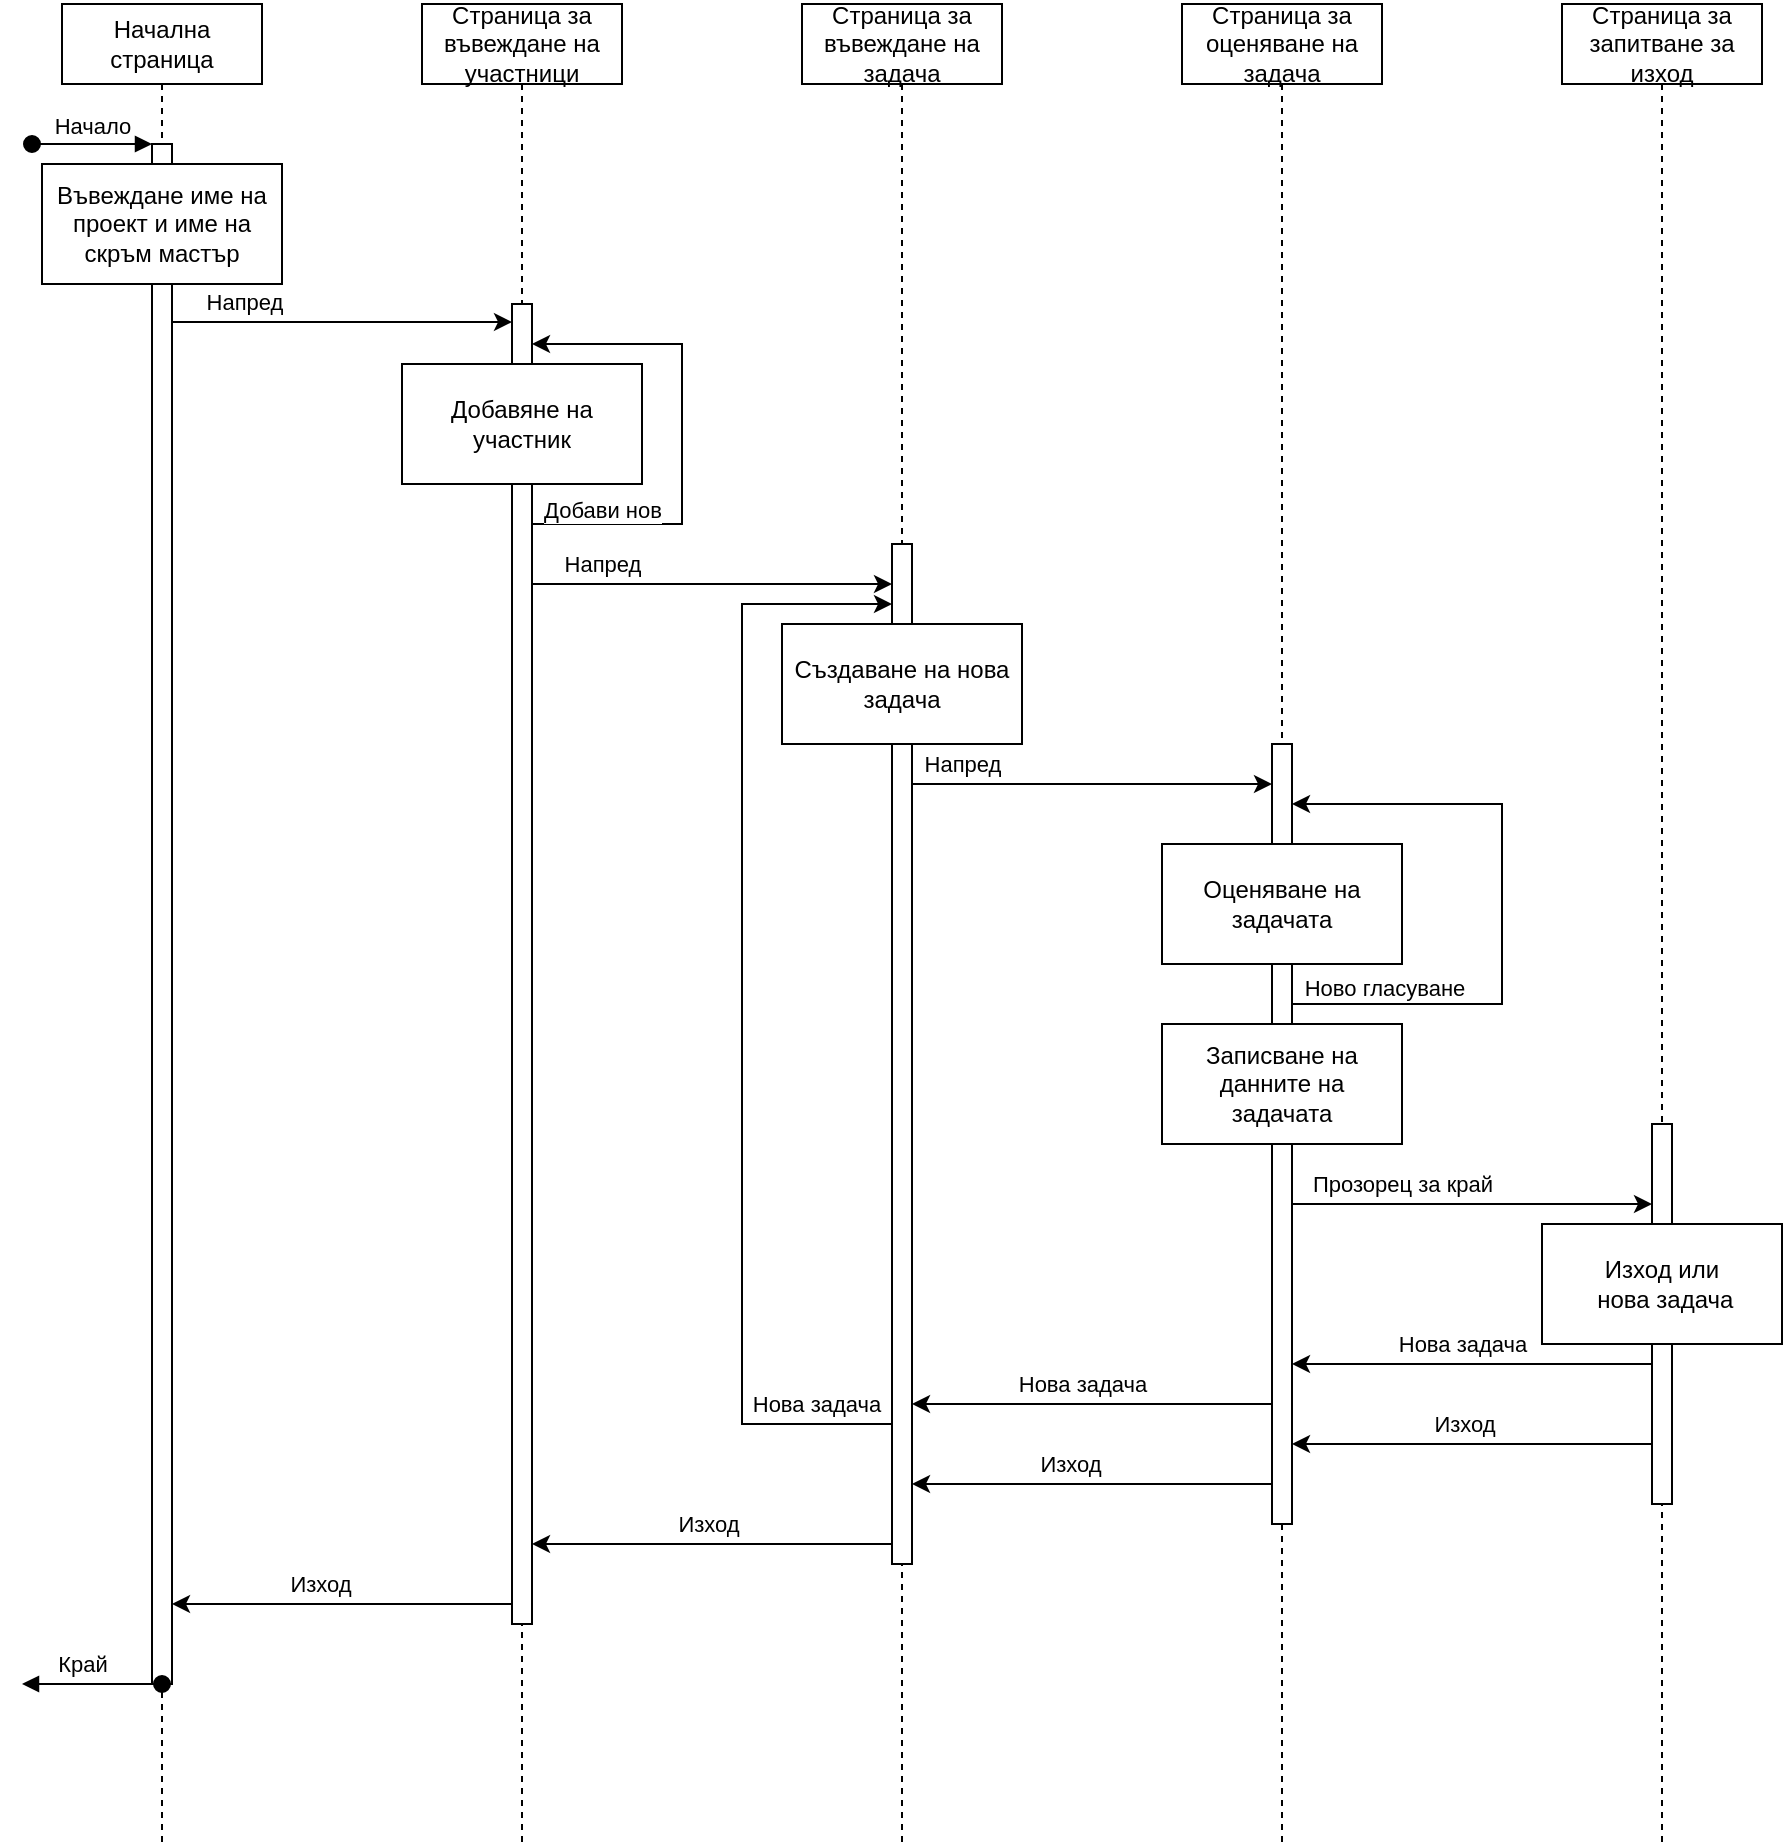 <mxfile version="21.1.4" type="device">
  <diagram name="Page-1" id="2YBvvXClWsGukQMizWep">
    <mxGraphModel dx="1235" dy="618" grid="1" gridSize="10" guides="1" tooltips="1" connect="1" arrows="1" fold="1" page="1" pageScale="1" pageWidth="850" pageHeight="1100" math="0" shadow="0">
      <root>
        <mxCell id="0" />
        <mxCell id="1" parent="0" />
        <mxCell id="aM9ryv3xv72pqoxQDRHE-1" value="Начална страница" style="shape=umlLifeline;perimeter=lifelinePerimeter;whiteSpace=wrap;html=1;container=0;dropTarget=0;collapsible=0;recursiveResize=0;outlineConnect=0;portConstraint=eastwest;newEdgeStyle={&quot;edgeStyle&quot;:&quot;elbowEdgeStyle&quot;,&quot;elbow&quot;:&quot;vertical&quot;,&quot;curved&quot;:0,&quot;rounded&quot;:0};" parent="1" vertex="1">
          <mxGeometry x="40" y="40" width="100" height="920" as="geometry" />
        </mxCell>
        <mxCell id="aM9ryv3xv72pqoxQDRHE-2" value="" style="html=1;points=[];perimeter=orthogonalPerimeter;outlineConnect=0;targetShapes=umlLifeline;portConstraint=eastwest;newEdgeStyle={&quot;edgeStyle&quot;:&quot;elbowEdgeStyle&quot;,&quot;elbow&quot;:&quot;vertical&quot;,&quot;curved&quot;:0,&quot;rounded&quot;:0};" parent="aM9ryv3xv72pqoxQDRHE-1" vertex="1">
          <mxGeometry x="45" y="70" width="10" height="770" as="geometry" />
        </mxCell>
        <mxCell id="aM9ryv3xv72pqoxQDRHE-3" value="Начало" style="html=1;verticalAlign=bottom;startArrow=oval;endArrow=block;startSize=8;edgeStyle=elbowEdgeStyle;elbow=vertical;curved=0;rounded=0;" parent="aM9ryv3xv72pqoxQDRHE-1" target="aM9ryv3xv72pqoxQDRHE-2" edge="1">
          <mxGeometry relative="1" as="geometry">
            <mxPoint x="-15" y="70" as="sourcePoint" />
          </mxGeometry>
        </mxCell>
        <mxCell id="aM9ryv3xv72pqoxQDRHE-5" value="Страница за въвеждане на участници" style="shape=umlLifeline;perimeter=lifelinePerimeter;whiteSpace=wrap;html=1;container=0;dropTarget=0;collapsible=0;recursiveResize=0;outlineConnect=0;portConstraint=eastwest;newEdgeStyle={&quot;edgeStyle&quot;:&quot;elbowEdgeStyle&quot;,&quot;elbow&quot;:&quot;vertical&quot;,&quot;curved&quot;:0,&quot;rounded&quot;:0};" parent="1" vertex="1">
          <mxGeometry x="220" y="40" width="100" height="920" as="geometry" />
        </mxCell>
        <mxCell id="O8Y2yQ0MNWPU1Q-F4xDI-9" value="" style="html=1;points=[];perimeter=orthogonalPerimeter;outlineConnect=0;targetShapes=umlLifeline;portConstraint=eastwest;newEdgeStyle={&quot;edgeStyle&quot;:&quot;elbowEdgeStyle&quot;,&quot;elbow&quot;:&quot;vertical&quot;,&quot;curved&quot;:0,&quot;rounded&quot;:0};" parent="aM9ryv3xv72pqoxQDRHE-5" vertex="1">
          <mxGeometry x="45" y="150" width="10" height="660" as="geometry" />
        </mxCell>
        <mxCell id="O8Y2yQ0MNWPU1Q-F4xDI-17" value="" style="endArrow=classic;html=1;rounded=0;" parent="aM9ryv3xv72pqoxQDRHE-5" target="O8Y2yQ0MNWPU1Q-F4xDI-9" edge="1" source="O8Y2yQ0MNWPU1Q-F4xDI-9">
          <mxGeometry width="50" height="50" relative="1" as="geometry">
            <mxPoint x="60" y="260" as="sourcePoint" />
            <mxPoint x="170" y="110" as="targetPoint" />
            <Array as="points">
              <mxPoint x="70" y="260" />
              <mxPoint x="130" y="260" />
              <mxPoint x="130" y="230" />
              <mxPoint x="130" y="170" />
            </Array>
          </mxGeometry>
        </mxCell>
        <mxCell id="O8Y2yQ0MNWPU1Q-F4xDI-19" value="&lt;div&gt;Добави нов&lt;/div&gt;" style="edgeLabel;html=1;align=center;verticalAlign=middle;resizable=0;points=[];" parent="O8Y2yQ0MNWPU1Q-F4xDI-17" vertex="1" connectable="0">
          <mxGeometry x="-0.022" relative="1" as="geometry">
            <mxPoint x="-40" y="35" as="offset" />
          </mxGeometry>
        </mxCell>
        <mxCell id="O8Y2yQ0MNWPU1Q-F4xDI-1" value="Страница за въвеждане на задача" style="shape=umlLifeline;perimeter=lifelinePerimeter;whiteSpace=wrap;html=1;container=0;dropTarget=0;collapsible=0;recursiveResize=0;outlineConnect=0;portConstraint=eastwest;newEdgeStyle={&quot;edgeStyle&quot;:&quot;elbowEdgeStyle&quot;,&quot;elbow&quot;:&quot;vertical&quot;,&quot;curved&quot;:0,&quot;rounded&quot;:0};" parent="1" vertex="1">
          <mxGeometry x="410" y="40" width="100" height="920" as="geometry" />
        </mxCell>
        <mxCell id="O8Y2yQ0MNWPU1Q-F4xDI-3" value="&lt;div&gt;Страница за оценяване на задача&lt;/div&gt;" style="shape=umlLifeline;perimeter=lifelinePerimeter;whiteSpace=wrap;html=1;container=0;dropTarget=0;collapsible=0;recursiveResize=0;outlineConnect=0;portConstraint=eastwest;newEdgeStyle={&quot;edgeStyle&quot;:&quot;elbowEdgeStyle&quot;,&quot;elbow&quot;:&quot;vertical&quot;,&quot;curved&quot;:0,&quot;rounded&quot;:0};" parent="1" vertex="1">
          <mxGeometry x="600" y="40" width="100" height="920" as="geometry" />
        </mxCell>
        <mxCell id="O8Y2yQ0MNWPU1Q-F4xDI-5" value="Въвеждане име на проект и име на скръм мастър" style="rounded=0;whiteSpace=wrap;html=1;" parent="1" vertex="1">
          <mxGeometry x="30" y="120" width="120" height="60" as="geometry" />
        </mxCell>
        <mxCell id="O8Y2yQ0MNWPU1Q-F4xDI-10" value="" style="edgeStyle=elbowEdgeStyle;rounded=0;orthogonalLoop=1;jettySize=auto;html=1;elbow=vertical;curved=0;" parent="1" edge="1">
          <mxGeometry relative="1" as="geometry">
            <mxPoint x="95" y="199" as="sourcePoint" />
            <mxPoint x="265" y="199" as="targetPoint" />
            <Array as="points">
              <mxPoint x="180" y="199" />
              <mxPoint x="250" y="189" />
              <mxPoint x="190" y="229" />
            </Array>
          </mxGeometry>
        </mxCell>
        <mxCell id="O8Y2yQ0MNWPU1Q-F4xDI-13" value="Напред" style="edgeLabel;html=1;align=center;verticalAlign=middle;resizable=0;points=[];" parent="O8Y2yQ0MNWPU1Q-F4xDI-10" vertex="1" connectable="0">
          <mxGeometry x="0.207" y="-2" relative="1" as="geometry">
            <mxPoint x="-67" y="-12" as="offset" />
          </mxGeometry>
        </mxCell>
        <mxCell id="O8Y2yQ0MNWPU1Q-F4xDI-14" value="Добавяне на участник" style="rounded=0;whiteSpace=wrap;html=1;" parent="1" vertex="1">
          <mxGeometry x="210" y="220" width="120" height="60" as="geometry" />
        </mxCell>
        <mxCell id="O8Y2yQ0MNWPU1Q-F4xDI-26" value="" style="edgeStyle=elbowEdgeStyle;rounded=0;orthogonalLoop=1;jettySize=auto;html=1;elbow=vertical;curved=0;" parent="1" source="O8Y2yQ0MNWPU1Q-F4xDI-20" target="O8Y2yQ0MNWPU1Q-F4xDI-25" edge="1">
          <mxGeometry relative="1" as="geometry">
            <Array as="points">
              <mxPoint x="550" y="430" />
            </Array>
          </mxGeometry>
        </mxCell>
        <mxCell id="O8Y2yQ0MNWPU1Q-F4xDI-27" value="Напред" style="edgeLabel;html=1;align=center;verticalAlign=middle;resizable=0;points=[];" parent="O8Y2yQ0MNWPU1Q-F4xDI-26" vertex="1" connectable="0">
          <mxGeometry x="0.144" y="2" relative="1" as="geometry">
            <mxPoint x="-78" y="-8" as="offset" />
          </mxGeometry>
        </mxCell>
        <mxCell id="O8Y2yQ0MNWPU1Q-F4xDI-20" value="" style="html=1;points=[];perimeter=orthogonalPerimeter;outlineConnect=0;targetShapes=umlLifeline;portConstraint=eastwest;newEdgeStyle={&quot;edgeStyle&quot;:&quot;elbowEdgeStyle&quot;,&quot;elbow&quot;:&quot;vertical&quot;,&quot;curved&quot;:0,&quot;rounded&quot;:0};" parent="1" vertex="1">
          <mxGeometry x="455" y="310" width="10" height="510" as="geometry" />
        </mxCell>
        <mxCell id="O8Y2yQ0MNWPU1Q-F4xDI-21" value="" style="edgeStyle=elbowEdgeStyle;rounded=0;orthogonalLoop=1;jettySize=auto;html=1;elbow=vertical;curved=0;" parent="1" source="O8Y2yQ0MNWPU1Q-F4xDI-9" target="O8Y2yQ0MNWPU1Q-F4xDI-20" edge="1">
          <mxGeometry relative="1" as="geometry">
            <Array as="points">
              <mxPoint x="370" y="330" />
            </Array>
          </mxGeometry>
        </mxCell>
        <mxCell id="O8Y2yQ0MNWPU1Q-F4xDI-23" value="Напред" style="edgeLabel;html=1;align=center;verticalAlign=middle;resizable=0;points=[];" parent="O8Y2yQ0MNWPU1Q-F4xDI-21" vertex="1" connectable="0">
          <mxGeometry x="0.576" y="-2" relative="1" as="geometry">
            <mxPoint x="-107" y="-12" as="offset" />
          </mxGeometry>
        </mxCell>
        <mxCell id="O8Y2yQ0MNWPU1Q-F4xDI-24" value="Създаване на нова задача" style="rounded=0;whiteSpace=wrap;html=1;" parent="1" vertex="1">
          <mxGeometry x="400" y="350" width="120" height="60" as="geometry" />
        </mxCell>
        <mxCell id="O8Y2yQ0MNWPU1Q-F4xDI-29" value="" style="endArrow=classic;html=1;rounded=0;" parent="1" target="O8Y2yQ0MNWPU1Q-F4xDI-25" edge="1">
          <mxGeometry width="50" height="50" relative="1" as="geometry">
            <mxPoint x="650" y="540" as="sourcePoint" />
            <mxPoint x="730" y="420" as="targetPoint" />
            <Array as="points">
              <mxPoint x="700" y="540" />
              <mxPoint x="760" y="540" />
              <mxPoint x="760" y="440" />
              <mxPoint x="730" y="440" />
              <mxPoint x="690" y="440" />
            </Array>
          </mxGeometry>
        </mxCell>
        <mxCell id="O8Y2yQ0MNWPU1Q-F4xDI-30" value="Ново гласуване" style="edgeLabel;html=1;align=center;verticalAlign=middle;resizable=0;points=[];" parent="O8Y2yQ0MNWPU1Q-F4xDI-29" vertex="1" connectable="0">
          <mxGeometry x="-0.727" y="-1" relative="1" as="geometry">
            <mxPoint x="8" y="-9" as="offset" />
          </mxGeometry>
        </mxCell>
        <mxCell id="O8Y2yQ0MNWPU1Q-F4xDI-25" value="" style="html=1;points=[];perimeter=orthogonalPerimeter;outlineConnect=0;targetShapes=umlLifeline;portConstraint=eastwest;newEdgeStyle={&quot;edgeStyle&quot;:&quot;elbowEdgeStyle&quot;,&quot;elbow&quot;:&quot;vertical&quot;,&quot;curved&quot;:0,&quot;rounded&quot;:0};" parent="1" vertex="1">
          <mxGeometry x="645" y="410" width="10" height="390" as="geometry" />
        </mxCell>
        <mxCell id="O8Y2yQ0MNWPU1Q-F4xDI-28" value="Оценяване на задачата" style="rounded=0;whiteSpace=wrap;html=1;" parent="1" vertex="1">
          <mxGeometry x="590" y="460" width="120" height="60" as="geometry" />
        </mxCell>
        <mxCell id="O8Y2yQ0MNWPU1Q-F4xDI-31" value="" style="endArrow=classic;html=1;rounded=0;" parent="1" source="O8Y2yQ0MNWPU1Q-F4xDI-25" target="O8Y2yQ0MNWPU1Q-F4xDI-40" edge="1">
          <mxGeometry width="50" height="50" relative="1" as="geometry">
            <mxPoint x="350" y="550" as="sourcePoint" />
            <mxPoint x="830" y="620" as="targetPoint" />
            <Array as="points">
              <mxPoint x="740" y="640" />
            </Array>
          </mxGeometry>
        </mxCell>
        <mxCell id="O8Y2yQ0MNWPU1Q-F4xDI-55" value="Прозорец за край" style="edgeLabel;html=1;align=center;verticalAlign=middle;resizable=0;points=[];" parent="O8Y2yQ0MNWPU1Q-F4xDI-31" vertex="1" connectable="0">
          <mxGeometry x="-0.456" relative="1" as="geometry">
            <mxPoint x="6" y="-10" as="offset" />
          </mxGeometry>
        </mxCell>
        <mxCell id="O8Y2yQ0MNWPU1Q-F4xDI-37" value="&lt;div&gt;Записване на данните на&lt;/div&gt;&lt;div&gt;задачата&lt;/div&gt;" style="rounded=0;whiteSpace=wrap;html=1;" parent="1" vertex="1">
          <mxGeometry x="590" y="550" width="120" height="60" as="geometry" />
        </mxCell>
        <mxCell id="O8Y2yQ0MNWPU1Q-F4xDI-39" value="Страница за запитване за изход" style="shape=umlLifeline;perimeter=lifelinePerimeter;whiteSpace=wrap;html=1;container=0;dropTarget=0;collapsible=0;recursiveResize=0;outlineConnect=0;portConstraint=eastwest;newEdgeStyle={&quot;edgeStyle&quot;:&quot;elbowEdgeStyle&quot;,&quot;elbow&quot;:&quot;vertical&quot;,&quot;curved&quot;:0,&quot;rounded&quot;:0};" parent="1" vertex="1">
          <mxGeometry x="790" y="40" width="100" height="920" as="geometry" />
        </mxCell>
        <mxCell id="O8Y2yQ0MNWPU1Q-F4xDI-40" value="" style="html=1;points=[];perimeter=orthogonalPerimeter;outlineConnect=0;targetShapes=umlLifeline;portConstraint=eastwest;newEdgeStyle={&quot;edgeStyle&quot;:&quot;elbowEdgeStyle&quot;,&quot;elbow&quot;:&quot;vertical&quot;,&quot;curved&quot;:0,&quot;rounded&quot;:0};" parent="O8Y2yQ0MNWPU1Q-F4xDI-39" vertex="1">
          <mxGeometry x="45" y="560" width="10" height="190" as="geometry" />
        </mxCell>
        <mxCell id="O8Y2yQ0MNWPU1Q-F4xDI-45" value="" style="endArrow=classic;html=1;rounded=0;" parent="1" source="O8Y2yQ0MNWPU1Q-F4xDI-40" target="O8Y2yQ0MNWPU1Q-F4xDI-25" edge="1">
          <mxGeometry width="50" height="50" relative="1" as="geometry">
            <mxPoint x="570" y="640" as="sourcePoint" />
            <mxPoint x="620" y="590" as="targetPoint" />
            <Array as="points">
              <mxPoint x="770" y="720" />
            </Array>
          </mxGeometry>
        </mxCell>
        <mxCell id="O8Y2yQ0MNWPU1Q-F4xDI-56" value="Нова задача" style="edgeLabel;html=1;align=center;verticalAlign=middle;resizable=0;points=[];" parent="O8Y2yQ0MNWPU1Q-F4xDI-45" vertex="1" connectable="0">
          <mxGeometry x="-0.033" relative="1" as="geometry">
            <mxPoint x="-8" y="-10" as="offset" />
          </mxGeometry>
        </mxCell>
        <mxCell id="O8Y2yQ0MNWPU1Q-F4xDI-46" value="" style="endArrow=classic;html=1;rounded=0;" parent="1" source="O8Y2yQ0MNWPU1Q-F4xDI-25" target="O8Y2yQ0MNWPU1Q-F4xDI-20" edge="1">
          <mxGeometry width="50" height="50" relative="1" as="geometry">
            <mxPoint x="570" y="640" as="sourcePoint" />
            <mxPoint x="620" y="590" as="targetPoint" />
            <Array as="points">
              <mxPoint x="550" y="740" />
            </Array>
          </mxGeometry>
        </mxCell>
        <mxCell id="8F0MhI7d2BhW70WeMo5a-2" value="Нова задача" style="edgeLabel;html=1;align=center;verticalAlign=middle;resizable=0;points=[];" vertex="1" connectable="0" parent="O8Y2yQ0MNWPU1Q-F4xDI-46">
          <mxGeometry x="-0.255" relative="1" as="geometry">
            <mxPoint x="-28" y="-10" as="offset" />
          </mxGeometry>
        </mxCell>
        <mxCell id="O8Y2yQ0MNWPU1Q-F4xDI-47" value="" style="endArrow=classic;html=1;rounded=0;" parent="1" source="O8Y2yQ0MNWPU1Q-F4xDI-20" target="O8Y2yQ0MNWPU1Q-F4xDI-20" edge="1">
          <mxGeometry width="50" height="50" relative="1" as="geometry">
            <mxPoint x="570" y="580" as="sourcePoint" />
            <mxPoint x="620" y="530" as="targetPoint" />
            <Array as="points">
              <mxPoint x="430" y="750" />
              <mxPoint x="380" y="750" />
              <mxPoint x="380" y="340" />
            </Array>
          </mxGeometry>
        </mxCell>
        <mxCell id="8F0MhI7d2BhW70WeMo5a-4" value="Нова задача" style="edgeLabel;html=1;align=center;verticalAlign=middle;resizable=0;points=[];" vertex="1" connectable="0" parent="O8Y2yQ0MNWPU1Q-F4xDI-47">
          <mxGeometry x="-0.594" y="-3" relative="1" as="geometry">
            <mxPoint x="34" y="28" as="offset" />
          </mxGeometry>
        </mxCell>
        <mxCell id="O8Y2yQ0MNWPU1Q-F4xDI-49" value="" style="endArrow=classic;html=1;rounded=0;" parent="1" source="O8Y2yQ0MNWPU1Q-F4xDI-20" target="O8Y2yQ0MNWPU1Q-F4xDI-9" edge="1">
          <mxGeometry width="50" height="50" relative="1" as="geometry">
            <mxPoint x="310" y="700" as="sourcePoint" />
            <mxPoint x="280" y="790" as="targetPoint" />
            <Array as="points">
              <mxPoint x="370" y="810" />
            </Array>
          </mxGeometry>
        </mxCell>
        <mxCell id="8F0MhI7d2BhW70WeMo5a-5" value="Изход" style="edgeLabel;html=1;align=center;verticalAlign=middle;resizable=0;points=[];" vertex="1" connectable="0" parent="O8Y2yQ0MNWPU1Q-F4xDI-49">
          <mxGeometry x="0.033" y="-1" relative="1" as="geometry">
            <mxPoint x="1" y="-9" as="offset" />
          </mxGeometry>
        </mxCell>
        <mxCell id="O8Y2yQ0MNWPU1Q-F4xDI-51" value="" style="endArrow=classic;html=1;rounded=0;" parent="1" source="O8Y2yQ0MNWPU1Q-F4xDI-25" target="O8Y2yQ0MNWPU1Q-F4xDI-20" edge="1">
          <mxGeometry width="50" height="50" relative="1" as="geometry">
            <mxPoint x="470" y="700" as="sourcePoint" />
            <mxPoint x="520" y="650" as="targetPoint" />
            <Array as="points">
              <mxPoint x="560" y="780" />
            </Array>
          </mxGeometry>
        </mxCell>
        <mxCell id="8F0MhI7d2BhW70WeMo5a-3" value="Изход" style="edgeLabel;html=1;align=center;verticalAlign=middle;resizable=0;points=[];" vertex="1" connectable="0" parent="O8Y2yQ0MNWPU1Q-F4xDI-51">
          <mxGeometry x="0.124" relative="1" as="geometry">
            <mxPoint y="-10" as="offset" />
          </mxGeometry>
        </mxCell>
        <mxCell id="O8Y2yQ0MNWPU1Q-F4xDI-52" value="" style="endArrow=classic;html=1;rounded=0;" parent="1" source="O8Y2yQ0MNWPU1Q-F4xDI-40" target="O8Y2yQ0MNWPU1Q-F4xDI-25" edge="1">
          <mxGeometry width="50" height="50" relative="1" as="geometry">
            <mxPoint x="470" y="700" as="sourcePoint" />
            <mxPoint x="520" y="650" as="targetPoint" />
            <Array as="points">
              <mxPoint x="750" y="760" />
            </Array>
          </mxGeometry>
        </mxCell>
        <mxCell id="8F0MhI7d2BhW70WeMo5a-1" value="Изход" style="edgeLabel;html=1;align=center;verticalAlign=middle;resizable=0;points=[];" vertex="1" connectable="0" parent="O8Y2yQ0MNWPU1Q-F4xDI-52">
          <mxGeometry x="-0.183" y="6" relative="1" as="geometry">
            <mxPoint x="-21" y="-16" as="offset" />
          </mxGeometry>
        </mxCell>
        <mxCell id="O8Y2yQ0MNWPU1Q-F4xDI-53" value="&lt;div&gt;Изход или&lt;/div&gt;&lt;div&gt;&amp;nbsp;нова задача&lt;/div&gt;" style="rounded=0;whiteSpace=wrap;html=1;" parent="1" vertex="1">
          <mxGeometry x="780" y="650" width="120" height="60" as="geometry" />
        </mxCell>
        <mxCell id="8F0MhI7d2BhW70WeMo5a-6" value="" style="endArrow=classic;html=1;rounded=0;" edge="1" parent="1" source="O8Y2yQ0MNWPU1Q-F4xDI-9" target="aM9ryv3xv72pqoxQDRHE-2">
          <mxGeometry width="50" height="50" relative="1" as="geometry">
            <mxPoint x="240" y="840" as="sourcePoint" />
            <mxPoint x="170" y="840" as="targetPoint" />
            <Array as="points">
              <mxPoint x="180" y="840" />
            </Array>
          </mxGeometry>
        </mxCell>
        <mxCell id="8F0MhI7d2BhW70WeMo5a-7" value="Изход" style="edgeLabel;html=1;align=center;verticalAlign=middle;resizable=0;points=[];" vertex="1" connectable="0" parent="8F0MhI7d2BhW70WeMo5a-6">
          <mxGeometry x="0.265" y="3" relative="1" as="geometry">
            <mxPoint x="11" y="-13" as="offset" />
          </mxGeometry>
        </mxCell>
        <mxCell id="8F0MhI7d2BhW70WeMo5a-8" value="" style="html=1;verticalAlign=bottom;startArrow=oval;endArrow=block;startSize=8;edgeStyle=elbowEdgeStyle;elbow=vertical;curved=0;rounded=0;" edge="1" parent="1">
          <mxGeometry x="0.143" y="120" relative="1" as="geometry">
            <mxPoint x="90" y="880" as="sourcePoint" />
            <mxPoint x="20" y="880" as="targetPoint" />
            <Array as="points">
              <mxPoint x="60" y="880" />
            </Array>
            <mxPoint as="offset" />
          </mxGeometry>
        </mxCell>
        <mxCell id="8F0MhI7d2BhW70WeMo5a-9" value="Край" style="edgeLabel;html=1;align=center;verticalAlign=middle;resizable=0;points=[];" vertex="1" connectable="0" parent="8F0MhI7d2BhW70WeMo5a-8">
          <mxGeometry x="0.286" y="2" relative="1" as="geometry">
            <mxPoint x="5" y="-12" as="offset" />
          </mxGeometry>
        </mxCell>
      </root>
    </mxGraphModel>
  </diagram>
</mxfile>
